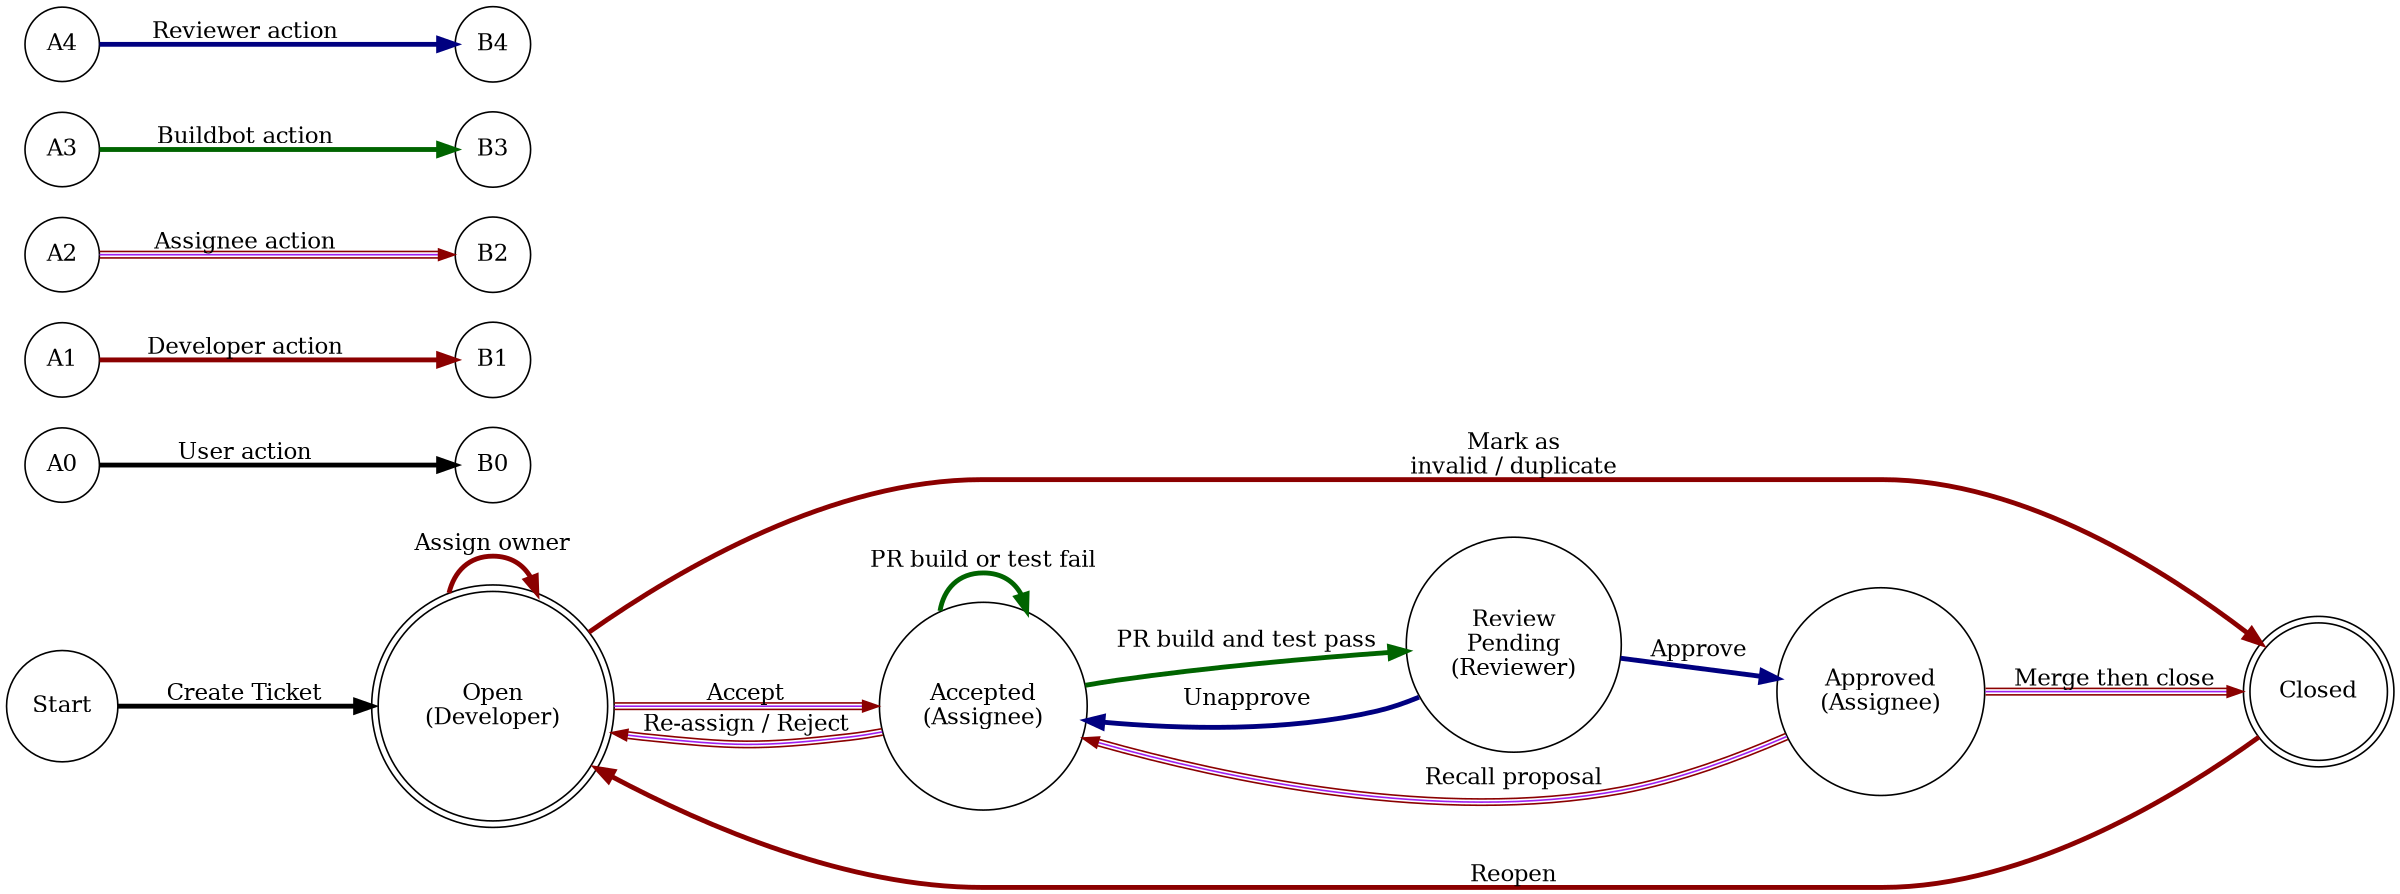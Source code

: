 digraph jira_workflow {
	rankdir=LR;
	size="16,16"
	node [ shape = doublecircle ]; Open Closed;
	node [ shape = circle ];
        edge [ penwidth=3.0 ];
        
        Open              [ label = "Open\n(Developer)" ];
        Accepted          [ label = "Accepted\n(Assignee)" ];
        Review_Pending    [ label = "Review\nPending\n(Reviewer)" ];
        Approved          [ label = "Approved\n(Assignee)" ];
        
        Start             -> Open              [ label = "Create Ticket" ];
        Open              -> Open              [ label = "Assign owner" color = "red4" ];
        Open              -> Closed            [ label = "Mark as\ninvalid / duplicate" color = "red4" ];
        Open              -> Accepted          [ label = "Accept" color = "red4:purple:red4" penwidth=1.0 ];
        Accepted          -> Open              [ label = "Re-assign / Reject" color = "red4:purple:red4" penwidth=1.0 ];
        Accepted          -> Review_Pending    [ label = "PR build and test pass" color = "darkgreen" ];
        Accepted          -> Accepted          [ label = "PR build or test fail" color = "darkgreen" ];
        Review_Pending    -> Approved          [ label = "Approve" color = "navy" ];
        Review_Pending    -> Accepted          [ label = "Unapprove" color = "navy" ];
        Approved          -> Closed            [ label = "Merge then close" color = "red4:purple:red4" penwidth=1.0 ];
        Approved          -> Accepted          [ label = "Recall proposal" color = "red4:purple:red4" penwidth=1.0 ];
        Closed            -> Open              [ label = "Reopen" color = "red4" ];

        A0 -> B0 [ label = "User action" ];
        A1 -> B1 [ label = "Developer action" color = "red4" ];
        A2 -> B2 [ label = "Assignee action" color = "red4:purple:red4" penwidth=1.0 ];
        A3 -> B3 [ label = "Buildbot action" color = "darkgreen" ];
        A4 -> B4 [ label = "Reviewer action" color = "navy" ];
}
